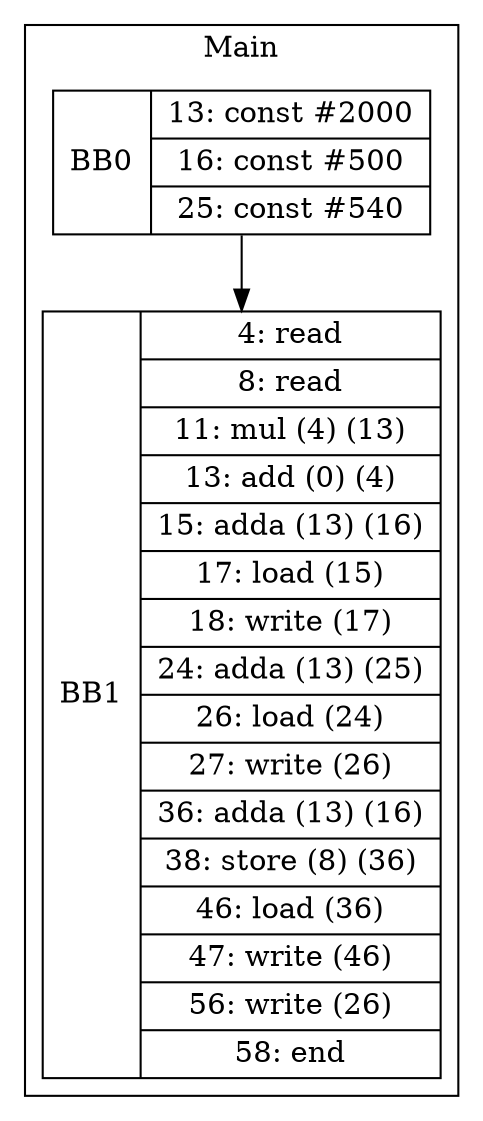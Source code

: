 digraph G {
node [shape=record];
subgraph cluster_main{
label = "Main";
BB0 [shape=record, label="<b>BB0|{13: const #2000|16: const #500|25: const #540}"];
BB1 [shape=record, label="<b>BB1|{4: read|8: read|11: mul (4) (13)|13: add (0) (4)|15: adda (13) (16)|17: load (15)|18: write (17)|24: adda (13) (25)|26: load (24)|27: write (26)|36: adda (13) (16)|38: store (8) (36)|46: load (36)|47: write (46)|56: write (26)|58: end}"];
}
BB0:s -> BB1:n ;
}
